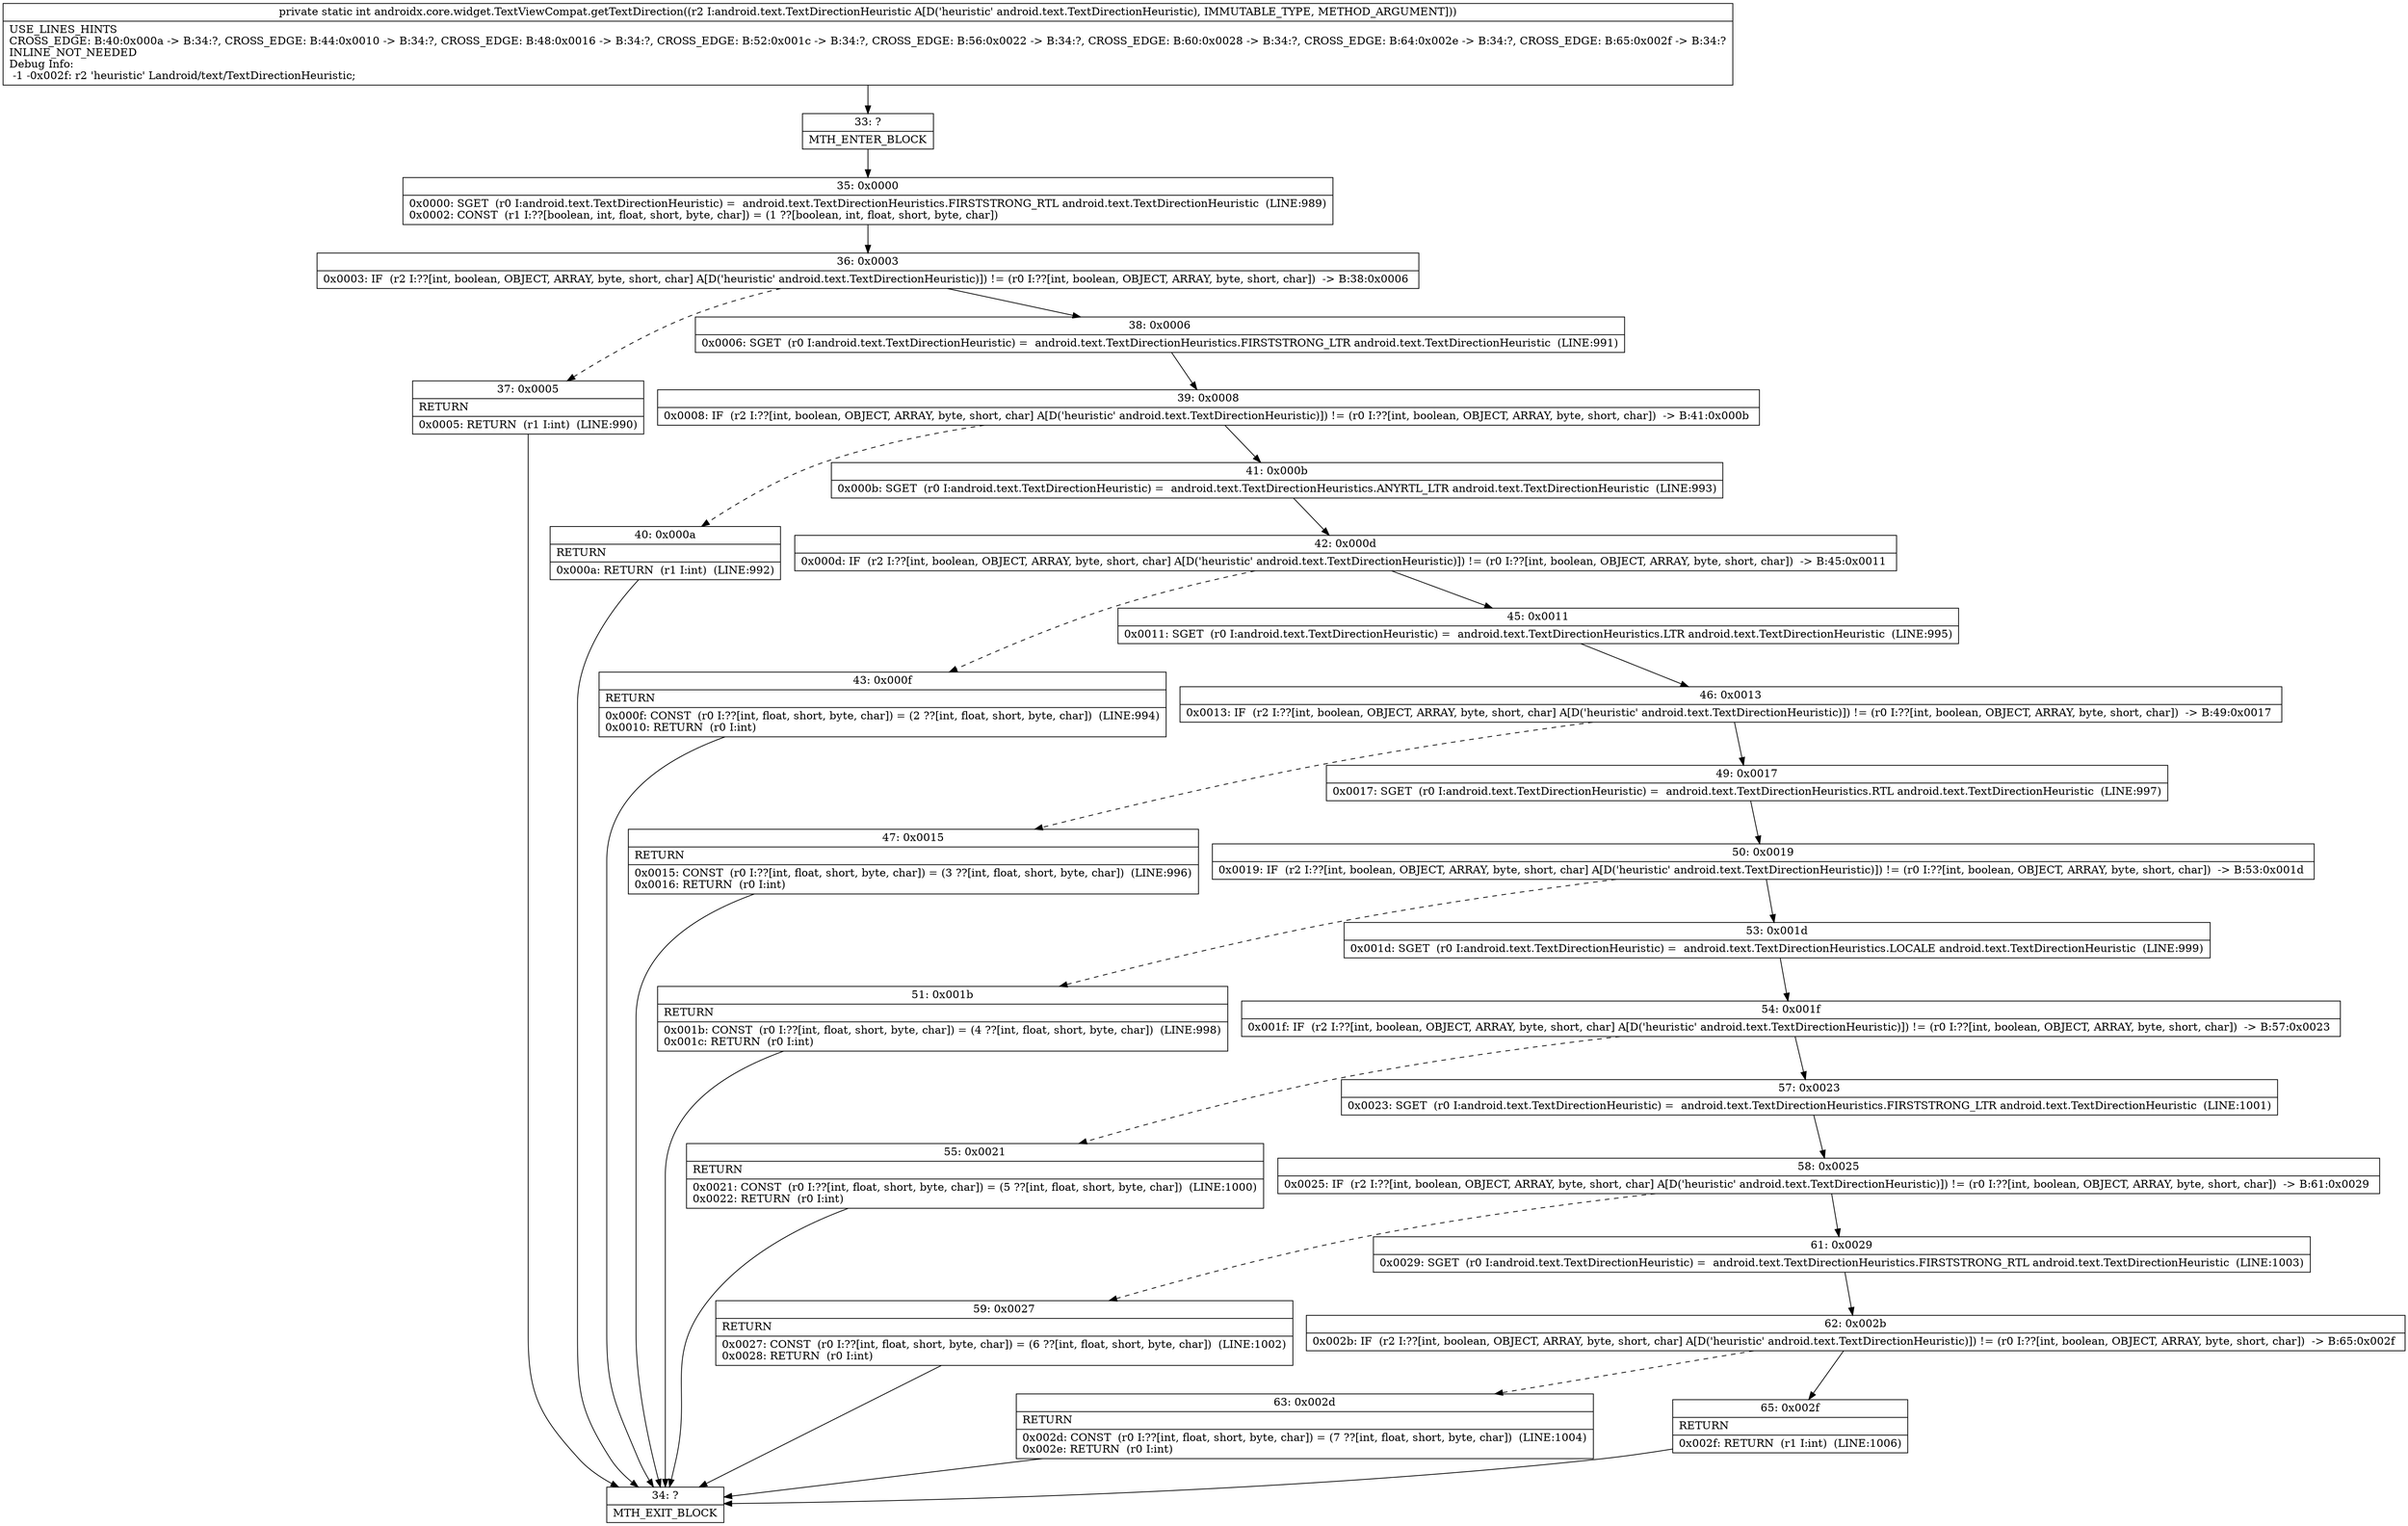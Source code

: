 digraph "CFG forandroidx.core.widget.TextViewCompat.getTextDirection(Landroid\/text\/TextDirectionHeuristic;)I" {
Node_33 [shape=record,label="{33\:\ ?|MTH_ENTER_BLOCK\l}"];
Node_35 [shape=record,label="{35\:\ 0x0000|0x0000: SGET  (r0 I:android.text.TextDirectionHeuristic) =  android.text.TextDirectionHeuristics.FIRSTSTRONG_RTL android.text.TextDirectionHeuristic  (LINE:989)\l0x0002: CONST  (r1 I:??[boolean, int, float, short, byte, char]) = (1 ??[boolean, int, float, short, byte, char]) \l}"];
Node_36 [shape=record,label="{36\:\ 0x0003|0x0003: IF  (r2 I:??[int, boolean, OBJECT, ARRAY, byte, short, char] A[D('heuristic' android.text.TextDirectionHeuristic)]) != (r0 I:??[int, boolean, OBJECT, ARRAY, byte, short, char])  \-\> B:38:0x0006 \l}"];
Node_37 [shape=record,label="{37\:\ 0x0005|RETURN\l|0x0005: RETURN  (r1 I:int)  (LINE:990)\l}"];
Node_34 [shape=record,label="{34\:\ ?|MTH_EXIT_BLOCK\l}"];
Node_38 [shape=record,label="{38\:\ 0x0006|0x0006: SGET  (r0 I:android.text.TextDirectionHeuristic) =  android.text.TextDirectionHeuristics.FIRSTSTRONG_LTR android.text.TextDirectionHeuristic  (LINE:991)\l}"];
Node_39 [shape=record,label="{39\:\ 0x0008|0x0008: IF  (r2 I:??[int, boolean, OBJECT, ARRAY, byte, short, char] A[D('heuristic' android.text.TextDirectionHeuristic)]) != (r0 I:??[int, boolean, OBJECT, ARRAY, byte, short, char])  \-\> B:41:0x000b \l}"];
Node_40 [shape=record,label="{40\:\ 0x000a|RETURN\l|0x000a: RETURN  (r1 I:int)  (LINE:992)\l}"];
Node_41 [shape=record,label="{41\:\ 0x000b|0x000b: SGET  (r0 I:android.text.TextDirectionHeuristic) =  android.text.TextDirectionHeuristics.ANYRTL_LTR android.text.TextDirectionHeuristic  (LINE:993)\l}"];
Node_42 [shape=record,label="{42\:\ 0x000d|0x000d: IF  (r2 I:??[int, boolean, OBJECT, ARRAY, byte, short, char] A[D('heuristic' android.text.TextDirectionHeuristic)]) != (r0 I:??[int, boolean, OBJECT, ARRAY, byte, short, char])  \-\> B:45:0x0011 \l}"];
Node_43 [shape=record,label="{43\:\ 0x000f|RETURN\l|0x000f: CONST  (r0 I:??[int, float, short, byte, char]) = (2 ??[int, float, short, byte, char])  (LINE:994)\l0x0010: RETURN  (r0 I:int) \l}"];
Node_45 [shape=record,label="{45\:\ 0x0011|0x0011: SGET  (r0 I:android.text.TextDirectionHeuristic) =  android.text.TextDirectionHeuristics.LTR android.text.TextDirectionHeuristic  (LINE:995)\l}"];
Node_46 [shape=record,label="{46\:\ 0x0013|0x0013: IF  (r2 I:??[int, boolean, OBJECT, ARRAY, byte, short, char] A[D('heuristic' android.text.TextDirectionHeuristic)]) != (r0 I:??[int, boolean, OBJECT, ARRAY, byte, short, char])  \-\> B:49:0x0017 \l}"];
Node_47 [shape=record,label="{47\:\ 0x0015|RETURN\l|0x0015: CONST  (r0 I:??[int, float, short, byte, char]) = (3 ??[int, float, short, byte, char])  (LINE:996)\l0x0016: RETURN  (r0 I:int) \l}"];
Node_49 [shape=record,label="{49\:\ 0x0017|0x0017: SGET  (r0 I:android.text.TextDirectionHeuristic) =  android.text.TextDirectionHeuristics.RTL android.text.TextDirectionHeuristic  (LINE:997)\l}"];
Node_50 [shape=record,label="{50\:\ 0x0019|0x0019: IF  (r2 I:??[int, boolean, OBJECT, ARRAY, byte, short, char] A[D('heuristic' android.text.TextDirectionHeuristic)]) != (r0 I:??[int, boolean, OBJECT, ARRAY, byte, short, char])  \-\> B:53:0x001d \l}"];
Node_51 [shape=record,label="{51\:\ 0x001b|RETURN\l|0x001b: CONST  (r0 I:??[int, float, short, byte, char]) = (4 ??[int, float, short, byte, char])  (LINE:998)\l0x001c: RETURN  (r0 I:int) \l}"];
Node_53 [shape=record,label="{53\:\ 0x001d|0x001d: SGET  (r0 I:android.text.TextDirectionHeuristic) =  android.text.TextDirectionHeuristics.LOCALE android.text.TextDirectionHeuristic  (LINE:999)\l}"];
Node_54 [shape=record,label="{54\:\ 0x001f|0x001f: IF  (r2 I:??[int, boolean, OBJECT, ARRAY, byte, short, char] A[D('heuristic' android.text.TextDirectionHeuristic)]) != (r0 I:??[int, boolean, OBJECT, ARRAY, byte, short, char])  \-\> B:57:0x0023 \l}"];
Node_55 [shape=record,label="{55\:\ 0x0021|RETURN\l|0x0021: CONST  (r0 I:??[int, float, short, byte, char]) = (5 ??[int, float, short, byte, char])  (LINE:1000)\l0x0022: RETURN  (r0 I:int) \l}"];
Node_57 [shape=record,label="{57\:\ 0x0023|0x0023: SGET  (r0 I:android.text.TextDirectionHeuristic) =  android.text.TextDirectionHeuristics.FIRSTSTRONG_LTR android.text.TextDirectionHeuristic  (LINE:1001)\l}"];
Node_58 [shape=record,label="{58\:\ 0x0025|0x0025: IF  (r2 I:??[int, boolean, OBJECT, ARRAY, byte, short, char] A[D('heuristic' android.text.TextDirectionHeuristic)]) != (r0 I:??[int, boolean, OBJECT, ARRAY, byte, short, char])  \-\> B:61:0x0029 \l}"];
Node_59 [shape=record,label="{59\:\ 0x0027|RETURN\l|0x0027: CONST  (r0 I:??[int, float, short, byte, char]) = (6 ??[int, float, short, byte, char])  (LINE:1002)\l0x0028: RETURN  (r0 I:int) \l}"];
Node_61 [shape=record,label="{61\:\ 0x0029|0x0029: SGET  (r0 I:android.text.TextDirectionHeuristic) =  android.text.TextDirectionHeuristics.FIRSTSTRONG_RTL android.text.TextDirectionHeuristic  (LINE:1003)\l}"];
Node_62 [shape=record,label="{62\:\ 0x002b|0x002b: IF  (r2 I:??[int, boolean, OBJECT, ARRAY, byte, short, char] A[D('heuristic' android.text.TextDirectionHeuristic)]) != (r0 I:??[int, boolean, OBJECT, ARRAY, byte, short, char])  \-\> B:65:0x002f \l}"];
Node_63 [shape=record,label="{63\:\ 0x002d|RETURN\l|0x002d: CONST  (r0 I:??[int, float, short, byte, char]) = (7 ??[int, float, short, byte, char])  (LINE:1004)\l0x002e: RETURN  (r0 I:int) \l}"];
Node_65 [shape=record,label="{65\:\ 0x002f|RETURN\l|0x002f: RETURN  (r1 I:int)  (LINE:1006)\l}"];
MethodNode[shape=record,label="{private static int androidx.core.widget.TextViewCompat.getTextDirection((r2 I:android.text.TextDirectionHeuristic A[D('heuristic' android.text.TextDirectionHeuristic), IMMUTABLE_TYPE, METHOD_ARGUMENT]))  | USE_LINES_HINTS\lCROSS_EDGE: B:40:0x000a \-\> B:34:?, CROSS_EDGE: B:44:0x0010 \-\> B:34:?, CROSS_EDGE: B:48:0x0016 \-\> B:34:?, CROSS_EDGE: B:52:0x001c \-\> B:34:?, CROSS_EDGE: B:56:0x0022 \-\> B:34:?, CROSS_EDGE: B:60:0x0028 \-\> B:34:?, CROSS_EDGE: B:64:0x002e \-\> B:34:?, CROSS_EDGE: B:65:0x002f \-\> B:34:?\lINLINE_NOT_NEEDED\lDebug Info:\l  \-1 \-0x002f: r2 'heuristic' Landroid\/text\/TextDirectionHeuristic;\l}"];
MethodNode -> Node_33;Node_33 -> Node_35;
Node_35 -> Node_36;
Node_36 -> Node_37[style=dashed];
Node_36 -> Node_38;
Node_37 -> Node_34;
Node_38 -> Node_39;
Node_39 -> Node_40[style=dashed];
Node_39 -> Node_41;
Node_40 -> Node_34;
Node_41 -> Node_42;
Node_42 -> Node_43[style=dashed];
Node_42 -> Node_45;
Node_43 -> Node_34;
Node_45 -> Node_46;
Node_46 -> Node_47[style=dashed];
Node_46 -> Node_49;
Node_47 -> Node_34;
Node_49 -> Node_50;
Node_50 -> Node_51[style=dashed];
Node_50 -> Node_53;
Node_51 -> Node_34;
Node_53 -> Node_54;
Node_54 -> Node_55[style=dashed];
Node_54 -> Node_57;
Node_55 -> Node_34;
Node_57 -> Node_58;
Node_58 -> Node_59[style=dashed];
Node_58 -> Node_61;
Node_59 -> Node_34;
Node_61 -> Node_62;
Node_62 -> Node_63[style=dashed];
Node_62 -> Node_65;
Node_63 -> Node_34;
Node_65 -> Node_34;
}

